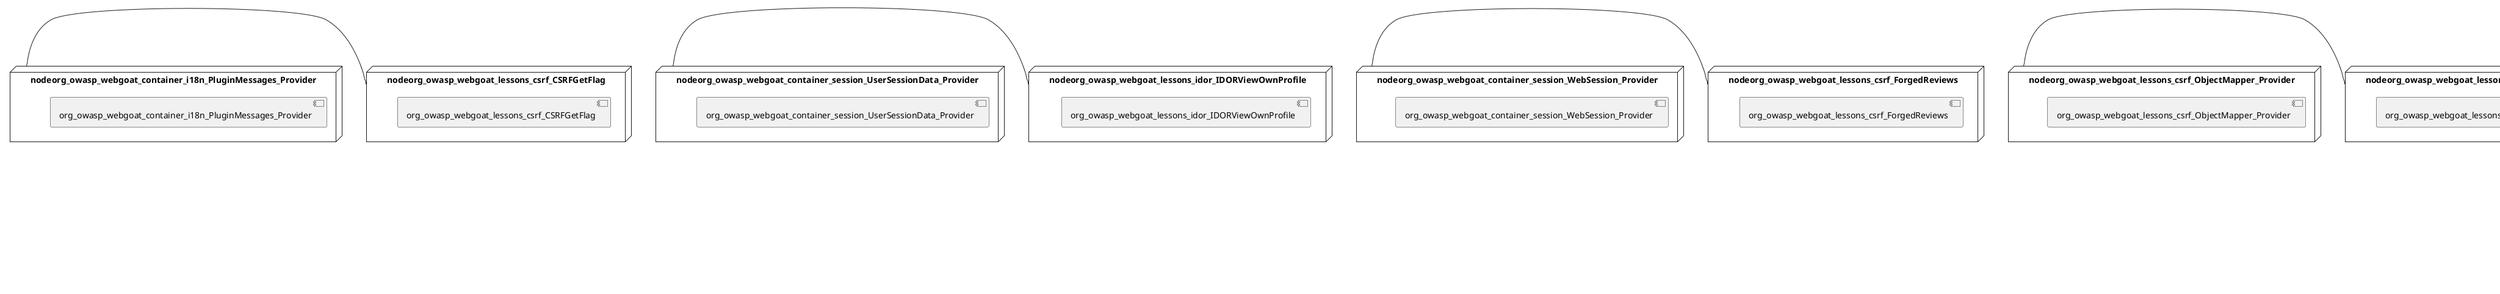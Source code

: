 @startuml
skinparam fixCircleLabelOverlapping true
skinparam componentStyle uml2
node nodeorg_owasp_webgoat {
component org_owasp_webgoat {
[org_owasp_webgoat_container_report_ReportCardController] [[webgoat-webgoat.system#_dsV5ZE_bEe-vaIDGZwgb_A]]
[org_owasp_webgoat_container_service_LessonMenuService] [[webgoat-webgoat.system#_dsV5ZE_bEe-vaIDGZwgb_A]]
[org_owasp_webgoat_container_service_LessonProgressService] [[webgoat-webgoat.system#_dsV5ZE_bEe-vaIDGZwgb_A]]
[org_owasp_webgoat_container_service_RestartLessonService] [[webgoat-webgoat.system#_dsV5ZE_bEe-vaIDGZwgb_A]]
[org_owasp_webgoat_container_users_Scoreboard] [[webgoat-webgoat.system#_dsV5ZE_bEe-vaIDGZwgb_A]]
[org_owasp_webgoat_container_users_UserProgressRepository] [[webgoat-webgoat.system#_dsV5ZE_bEe-vaIDGZwgb_A]]
[org_owasp_webgoat_container_users_UserRepository] [[webgoat-webgoat.system#_dsV5ZE_bEe-vaIDGZwgb_A]]
[org_owasp_webgoat_container_users_UserService] [[webgoat-webgoat.system#_dsV5ZE_bEe-vaIDGZwgb_A]]
[org_owasp_webgoat_lessons_csrf_CSRFLogin] [[webgoat-webgoat.system#_dsV5ZE_bEe-vaIDGZwgb_A]]
[org_owasp_webgoat_webwolf_user_UserRepository] [[webgoat-webgoat.system#_dsV5ZE_bEe-vaIDGZwgb_A]]
[org_owasp_webgoat_webwolf_user_UserService] [[webgoat-webgoat.system#_dsV5ZE_bEe-vaIDGZwgb_A]]
}
}
node nodeorg_owasp_webgoat_lessons_hijacksession {
component org_owasp_webgoat_lessons_hijacksession {
[org_owasp_webgoat_lessons_hijacksession_HijackSessionAssignment] [[webgoat-webgoat.system#_dsV5ZE_bEe-vaIDGZwgb_A]]
[org_owasp_webgoat_lessons_hijacksession_cas_HijackSessionAuthenticationProvider] [[webgoat-webgoat.system#_dsV5ZE_bEe-vaIDGZwgb_A]]
}
}
node nodeorg_owasp_webgoat_lessons_passwordreset {
component org_owasp_webgoat_lessons_passwordreset {
[org_owasp_webgoat_lessons_passwordreset_SecurityQuestionAssignment] [[webgoat-webgoat.system#_dsV5ZE_bEe-vaIDGZwgb_A]]
[org_owasp_webgoat_lessons_passwordreset_TriedQuestions] [[webgoat-webgoat.system#_dsV5ZE_bEe-vaIDGZwgb_A]]
}
}
node nodeorg_owasp_webgoat_lessons_xxe {
component org_owasp_webgoat_lessons_xxe {
[org_owasp_webgoat_lessons_xxe_CommentsCache] [[webgoat-webgoat.system#_dsV5ZE_bEe-vaIDGZwgb_A]]
[org_owasp_webgoat_lessons_xxe_ContentTypeAssignment] [[webgoat-webgoat.system#_dsV5ZE_bEe-vaIDGZwgb_A]]
[org_owasp_webgoat_lessons_xxe_SimpleXXE] [[webgoat-webgoat.system#_dsV5ZE_bEe-vaIDGZwgb_A]]
}
}
node nodeorg_owasp_webgoat_webwolf_mailbox {
component org_owasp_webgoat_webwolf_mailbox {
[org_owasp_webgoat_webwolf_mailbox_MailboxController] [[webgoat-webgoat.system#_dsV5ZE_bEe-vaIDGZwgb_A]]
[org_owasp_webgoat_webwolf_mailbox_MailboxRepository] [[webgoat-webgoat.system#_dsV5ZE_bEe-vaIDGZwgb_A]]
}
}
node nodeorg_owasp_webgoat_container_HammerHead {
[org_owasp_webgoat_container_HammerHead] [[webgoat-webgoat.system#_dsV5ZE_bEe-vaIDGZwgb_A]]
}
node nodeorg_owasp_webgoat_container_WebWolfRedirect {
[org_owasp_webgoat_container_WebWolfRedirect] [[webgoat-webgoat.system#_dsV5ZE_bEe-vaIDGZwgb_A]]
}
node nodeorg_owasp_webgoat_container_controller_StartLesson {
[org_owasp_webgoat_container_controller_StartLesson] [[webgoat-webgoat.system#_dsV5ZE_bEe-vaIDGZwgb_A]]
}
node nodeorg_owasp_webgoat_container_controller_Welcome {
[org_owasp_webgoat_container_controller_Welcome] [[webgoat-webgoat.system#_dsV5ZE_bEe-vaIDGZwgb_A]]
}
node nodeorg_owasp_webgoat_container_i18n_PluginMessages_Provider {
[org_owasp_webgoat_container_i18n_PluginMessages_Provider] [[webgoat-webgoat.system#_dsV5ZE_bEe-vaIDGZwgb_A]]
}
node nodeorg_owasp_webgoat_container_service_EnvironmentService {
[org_owasp_webgoat_container_service_EnvironmentService] [[webgoat-webgoat.system#_dsV5ZE_bEe-vaIDGZwgb_A]]
}
node nodeorg_owasp_webgoat_container_service_HintService {
[org_owasp_webgoat_container_service_HintService] [[webgoat-webgoat.system#_dsV5ZE_bEe-vaIDGZwgb_A]]
}
node nodeorg_owasp_webgoat_container_service_LabelDebugService {
[org_owasp_webgoat_container_service_LabelDebugService] [[webgoat-webgoat.system#_dsV5ZE_bEe-vaIDGZwgb_A]]
}
node nodeorg_owasp_webgoat_container_service_LabelService {
[org_owasp_webgoat_container_service_LabelService] [[webgoat-webgoat.system#_dsV5ZE_bEe-vaIDGZwgb_A]]
}
node nodeorg_owasp_webgoat_container_service_LessonInfoService {
[org_owasp_webgoat_container_service_LessonInfoService] [[webgoat-webgoat.system#_dsV5ZE_bEe-vaIDGZwgb_A]]
}
node nodeorg_owasp_webgoat_container_service_LessonTitleService {
[org_owasp_webgoat_container_service_LessonTitleService] [[webgoat-webgoat.system#_dsV5ZE_bEe-vaIDGZwgb_A]]
}
node nodeorg_owasp_webgoat_container_service_SessionService {
[org_owasp_webgoat_container_service_SessionService] [[webgoat-webgoat.system#_dsV5ZE_bEe-vaIDGZwgb_A]]
}
node nodeorg_owasp_webgoat_container_session_UserSessionData_Provider {
[org_owasp_webgoat_container_session_UserSessionData_Provider] [[webgoat-webgoat.system#_dsV5ZE_bEe-vaIDGZwgb_A]]
}
node nodeorg_owasp_webgoat_container_session_WebSession_Provider {
[org_owasp_webgoat_container_session_WebSession_Provider] [[webgoat-webgoat.system#_dsV5ZE_bEe-vaIDGZwgb_A]]
}
node nodeorg_owasp_webgoat_container_users_RegistrationController {
[org_owasp_webgoat_container_users_RegistrationController] [[webgoat-webgoat.system#_dsV5ZE_bEe-vaIDGZwgb_A]]
}
node nodeorg_owasp_webgoat_lessons_authbypass_VerifyAccount {
[org_owasp_webgoat_lessons_authbypass_VerifyAccount] [[webgoat-webgoat.system#_dsV5ZE_bEe-vaIDGZwgb_A]]
}
node nodeorg_owasp_webgoat_lessons_bypassrestrictions_BypassRestrictionsFieldRestrictions {
[org_owasp_webgoat_lessons_bypassrestrictions_BypassRestrictionsFieldRestrictions] [[webgoat-webgoat.system#_dsV5ZE_bEe-vaIDGZwgb_A]]
}
node nodeorg_owasp_webgoat_lessons_bypassrestrictions_BypassRestrictionsFrontendValidation {
[org_owasp_webgoat_lessons_bypassrestrictions_BypassRestrictionsFrontendValidation] [[webgoat-webgoat.system#_dsV5ZE_bEe-vaIDGZwgb_A]]
}
node nodeorg_owasp_webgoat_lessons_challenges_FlagController {
[org_owasp_webgoat_lessons_challenges_FlagController] [[webgoat-webgoat.system#_dsV5ZE_bEe-vaIDGZwgb_A]]
}
node nodeorg_owasp_webgoat_lessons_challenges_challenge1_Assignment1 {
[org_owasp_webgoat_lessons_challenges_challenge1_Assignment1] [[webgoat-webgoat.system#_dsV5ZE_bEe-vaIDGZwgb_A]]
}
node nodeorg_owasp_webgoat_lessons_challenges_challenge1_ImageServlet {
[org_owasp_webgoat_lessons_challenges_challenge1_ImageServlet] [[webgoat-webgoat.system#_dsV5ZE_bEe-vaIDGZwgb_A]]
}
node nodeorg_owasp_webgoat_lessons_challenges_challenge5_Assignment5 {
[org_owasp_webgoat_lessons_challenges_challenge5_Assignment5] [[webgoat-webgoat.system#_dsV5ZE_bEe-vaIDGZwgb_A]]
}
node nodeorg_owasp_webgoat_lessons_challenges_challenge7_Assignment7 {
[org_owasp_webgoat_lessons_challenges_challenge7_Assignment7] [[webgoat-webgoat.system#_dsV5ZE_bEe-vaIDGZwgb_A]]
}
node nodeorg_owasp_webgoat_lessons_challenges_challenge8_Assignment8 {
[org_owasp_webgoat_lessons_challenges_challenge8_Assignment8] [[webgoat-webgoat.system#_dsV5ZE_bEe-vaIDGZwgb_A]]
}
node nodeorg_owasp_webgoat_lessons_chromedevtools_NetworkDummy {
[org_owasp_webgoat_lessons_chromedevtools_NetworkDummy] [[webgoat-webgoat.system#_dsV5ZE_bEe-vaIDGZwgb_A]]
}
node nodeorg_owasp_webgoat_lessons_chromedevtools_NetworkLesson {
[org_owasp_webgoat_lessons_chromedevtools_NetworkLesson] [[webgoat-webgoat.system#_dsV5ZE_bEe-vaIDGZwgb_A]]
}
node nodeorg_owasp_webgoat_lessons_cia_CIAQuiz {
[org_owasp_webgoat_lessons_cia_CIAQuiz] [[webgoat-webgoat.system#_dsV5ZE_bEe-vaIDGZwgb_A]]
}
node nodeorg_owasp_webgoat_lessons_clientsidefiltering_ClientSideFilteringAssignment {
[org_owasp_webgoat_lessons_clientsidefiltering_ClientSideFilteringAssignment] [[webgoat-webgoat.system#_dsV5ZE_bEe-vaIDGZwgb_A]]
}
node nodeorg_owasp_webgoat_lessons_clientsidefiltering_ClientSideFilteringFreeAssignment {
[org_owasp_webgoat_lessons_clientsidefiltering_ClientSideFilteringFreeAssignment] [[webgoat-webgoat.system#_dsV5ZE_bEe-vaIDGZwgb_A]]
}
node nodeorg_owasp_webgoat_lessons_clientsidefiltering_Salaries {
[org_owasp_webgoat_lessons_clientsidefiltering_Salaries] [[webgoat-webgoat.system#_dsV5ZE_bEe-vaIDGZwgb_A]]
}
node nodeorg_owasp_webgoat_lessons_clientsidefiltering_ShopEndpoint {
[org_owasp_webgoat_lessons_clientsidefiltering_ShopEndpoint] [[webgoat-webgoat.system#_dsV5ZE_bEe-vaIDGZwgb_A]]
}
node nodeorg_owasp_webgoat_lessons_cryptography_EncodingAssignment {
[org_owasp_webgoat_lessons_cryptography_EncodingAssignment] [[webgoat-webgoat.system#_dsV5ZE_bEe-vaIDGZwgb_A]]
}
node nodeorg_owasp_webgoat_lessons_cryptography_HashingAssignment {
[org_owasp_webgoat_lessons_cryptography_HashingAssignment] [[webgoat-webgoat.system#_dsV5ZE_bEe-vaIDGZwgb_A]]
}
node nodeorg_owasp_webgoat_lessons_cryptography_SecureDefaultsAssignment {
[org_owasp_webgoat_lessons_cryptography_SecureDefaultsAssignment] [[webgoat-webgoat.system#_dsV5ZE_bEe-vaIDGZwgb_A]]
}
node nodeorg_owasp_webgoat_lessons_cryptography_SigningAssignment {
[org_owasp_webgoat_lessons_cryptography_SigningAssignment] [[webgoat-webgoat.system#_dsV5ZE_bEe-vaIDGZwgb_A]]
}
node nodeorg_owasp_webgoat_lessons_cryptography_XOREncodingAssignment {
[org_owasp_webgoat_lessons_cryptography_XOREncodingAssignment] [[webgoat-webgoat.system#_dsV5ZE_bEe-vaIDGZwgb_A]]
}
node nodeorg_owasp_webgoat_lessons_csrf_CSRFConfirmFlag1 {
[org_owasp_webgoat_lessons_csrf_CSRFConfirmFlag1] [[webgoat-webgoat.system#_dsV5ZE_bEe-vaIDGZwgb_A]]
}
node nodeorg_owasp_webgoat_lessons_csrf_CSRFFeedback {
[org_owasp_webgoat_lessons_csrf_CSRFFeedback] [[webgoat-webgoat.system#_dsV5ZE_bEe-vaIDGZwgb_A]]
}
node nodeorg_owasp_webgoat_lessons_csrf_CSRFGetFlag {
[org_owasp_webgoat_lessons_csrf_CSRFGetFlag] [[webgoat-webgoat.system#_dsV5ZE_bEe-vaIDGZwgb_A]]
}
node nodeorg_owasp_webgoat_lessons_csrf_ForgedReviews {
[org_owasp_webgoat_lessons_csrf_ForgedReviews] [[webgoat-webgoat.system#_dsV5ZE_bEe-vaIDGZwgb_A]]
}
node nodeorg_owasp_webgoat_lessons_csrf_ObjectMapper_Provider {
[org_owasp_webgoat_lessons_csrf_ObjectMapper_Provider] [[webgoat-webgoat.system#_dsV5ZE_bEe-vaIDGZwgb_A]]
}
node nodeorg_owasp_webgoat_lessons_deserialization_InsecureDeserializationTask {
[org_owasp_webgoat_lessons_deserialization_InsecureDeserializationTask] [[webgoat-webgoat.system#_dsV5ZE_bEe-vaIDGZwgb_A]]
}
node nodeorg_owasp_webgoat_lessons_htmltampering_HtmlTamperingTask {
[org_owasp_webgoat_lessons_htmltampering_HtmlTamperingTask] [[webgoat-webgoat.system#_dsV5ZE_bEe-vaIDGZwgb_A]]
}
node nodeorg_owasp_webgoat_lessons_httpbasics_HttpBasicsLesson {
[org_owasp_webgoat_lessons_httpbasics_HttpBasicsLesson] [[webgoat-webgoat.system#_dsV5ZE_bEe-vaIDGZwgb_A]]
}
node nodeorg_owasp_webgoat_lessons_httpbasics_HttpBasicsQuiz {
[org_owasp_webgoat_lessons_httpbasics_HttpBasicsQuiz] [[webgoat-webgoat.system#_dsV5ZE_bEe-vaIDGZwgb_A]]
}
node nodeorg_owasp_webgoat_lessons_httpproxies_HttpBasicsInterceptRequest {
[org_owasp_webgoat_lessons_httpproxies_HttpBasicsInterceptRequest] [[webgoat-webgoat.system#_dsV5ZE_bEe-vaIDGZwgb_A]]
}
node nodeorg_owasp_webgoat_lessons_idor_IDORDiffAttributes {
[org_owasp_webgoat_lessons_idor_IDORDiffAttributes] [[webgoat-webgoat.system#_dsV5ZE_bEe-vaIDGZwgb_A]]
}
node nodeorg_owasp_webgoat_lessons_idor_IDOREditOtherProfile {
[org_owasp_webgoat_lessons_idor_IDOREditOtherProfile] [[webgoat-webgoat.system#_dsV5ZE_bEe-vaIDGZwgb_A]]
}
node nodeorg_owasp_webgoat_lessons_idor_IDORLogin {
[org_owasp_webgoat_lessons_idor_IDORLogin] [[webgoat-webgoat.system#_dsV5ZE_bEe-vaIDGZwgb_A]]
}
node nodeorg_owasp_webgoat_lessons_idor_IDORViewOtherProfile {
[org_owasp_webgoat_lessons_idor_IDORViewOtherProfile] [[webgoat-webgoat.system#_dsV5ZE_bEe-vaIDGZwgb_A]]
}
node nodeorg_owasp_webgoat_lessons_idor_IDORViewOwnProfile {
[org_owasp_webgoat_lessons_idor_IDORViewOwnProfile] [[webgoat-webgoat.system#_dsV5ZE_bEe-vaIDGZwgb_A]]
}
node nodeorg_owasp_webgoat_lessons_idor_IDORViewOwnProfileAltUrl {
[org_owasp_webgoat_lessons_idor_IDORViewOwnProfileAltUrl] [[webgoat-webgoat.system#_dsV5ZE_bEe-vaIDGZwgb_A]]
}
node nodeorg_owasp_webgoat_lessons_insecurelogin_InsecureLoginTask {
[org_owasp_webgoat_lessons_insecurelogin_InsecureLoginTask] [[webgoat-webgoat.system#_dsV5ZE_bEe-vaIDGZwgb_A]]
}
node nodeorg_owasp_webgoat_lessons_jwt_JWTDecodeEndpoint {
[org_owasp_webgoat_lessons_jwt_JWTDecodeEndpoint] [[webgoat-webgoat.system#_dsV5ZE_bEe-vaIDGZwgb_A]]
}
node nodeorg_owasp_webgoat_lessons_jwt_JWTQuiz {
[org_owasp_webgoat_lessons_jwt_JWTQuiz] [[webgoat-webgoat.system#_dsV5ZE_bEe-vaIDGZwgb_A]]
}
node nodeorg_owasp_webgoat_lessons_jwt_JWTRefreshEndpoint {
[org_owasp_webgoat_lessons_jwt_JWTRefreshEndpoint] [[webgoat-webgoat.system#_dsV5ZE_bEe-vaIDGZwgb_A]]
}
node nodeorg_owasp_webgoat_lessons_jwt_JWTSecretKeyEndpoint {
[org_owasp_webgoat_lessons_jwt_JWTSecretKeyEndpoint] [[webgoat-webgoat.system#_dsV5ZE_bEe-vaIDGZwgb_A]]
}
node nodeorg_owasp_webgoat_lessons_jwt_JWTVotesEndpoint {
[org_owasp_webgoat_lessons_jwt_JWTVotesEndpoint] [[webgoat-webgoat.system#_dsV5ZE_bEe-vaIDGZwgb_A]]
}
node nodeorg_owasp_webgoat_lessons_jwt_claimmisuse_JWTHeaderJKUEndpoint {
[org_owasp_webgoat_lessons_jwt_claimmisuse_JWTHeaderJKUEndpoint] [[webgoat-webgoat.system#_dsV5ZE_bEe-vaIDGZwgb_A]]
}
node nodeorg_owasp_webgoat_lessons_jwt_claimmisuse_JWTHeaderKIDEndpoint {
[org_owasp_webgoat_lessons_jwt_claimmisuse_JWTHeaderKIDEndpoint] [[webgoat-webgoat.system#_dsV5ZE_bEe-vaIDGZwgb_A]]
}
node nodeorg_owasp_webgoat_lessons_lessontemplate_SampleAttack {
[org_owasp_webgoat_lessons_lessontemplate_SampleAttack] [[webgoat-webgoat.system#_dsV5ZE_bEe-vaIDGZwgb_A]]
}
node nodeorg_owasp_webgoat_lessons_logging_LogBleedingTask {
[org_owasp_webgoat_lessons_logging_LogBleedingTask] [[webgoat-webgoat.system#_dsV5ZE_bEe-vaIDGZwgb_A]]
}
node nodeorg_owasp_webgoat_lessons_logging_LogSpoofingTask {
[org_owasp_webgoat_lessons_logging_LogSpoofingTask] [[webgoat-webgoat.system#_dsV5ZE_bEe-vaIDGZwgb_A]]
}
node nodeorg_owasp_webgoat_lessons_missingac_MissingFunctionACHiddenMenus {
[org_owasp_webgoat_lessons_missingac_MissingFunctionACHiddenMenus] [[webgoat-webgoat.system#_dsV5ZE_bEe-vaIDGZwgb_A]]
}
node nodeorg_owasp_webgoat_lessons_missingac_MissingFunctionACUsers {
[org_owasp_webgoat_lessons_missingac_MissingFunctionACUsers] [[webgoat-webgoat.system#_dsV5ZE_bEe-vaIDGZwgb_A]]
}
node nodeorg_owasp_webgoat_lessons_missingac_MissingFunctionACYourHash {
[org_owasp_webgoat_lessons_missingac_MissingFunctionACYourHash] [[webgoat-webgoat.system#_dsV5ZE_bEe-vaIDGZwgb_A]]
}
node nodeorg_owasp_webgoat_lessons_missingac_MissingFunctionACYourHashAdmin {
[org_owasp_webgoat_lessons_missingac_MissingFunctionACYourHashAdmin] [[webgoat-webgoat.system#_dsV5ZE_bEe-vaIDGZwgb_A]]
}
node nodeorg_owasp_webgoat_lessons_passwordreset_QuestionsAssignment {
[org_owasp_webgoat_lessons_passwordreset_QuestionsAssignment] [[webgoat-webgoat.system#_dsV5ZE_bEe-vaIDGZwgb_A]]
}
node nodeorg_owasp_webgoat_lessons_passwordreset_ResetLinkAssignment {
[org_owasp_webgoat_lessons_passwordreset_ResetLinkAssignment] [[webgoat-webgoat.system#_dsV5ZE_bEe-vaIDGZwgb_A]]
}
node nodeorg_owasp_webgoat_lessons_passwordreset_ResetLinkAssignmentForgotPassword {
[org_owasp_webgoat_lessons_passwordreset_ResetLinkAssignmentForgotPassword] [[webgoat-webgoat.system#_dsV5ZE_bEe-vaIDGZwgb_A]]
}
node nodeorg_owasp_webgoat_lessons_passwordreset_SimpleMailAssignment {
[org_owasp_webgoat_lessons_passwordreset_SimpleMailAssignment] [[webgoat-webgoat.system#_dsV5ZE_bEe-vaIDGZwgb_A]]
}
node nodeorg_owasp_webgoat_lessons_pathtraversal_ProfileUpload {
[org_owasp_webgoat_lessons_pathtraversal_ProfileUpload] [[webgoat-webgoat.system#_dsV5ZE_bEe-vaIDGZwgb_A]]
}
node nodeorg_owasp_webgoat_lessons_pathtraversal_ProfileUploadFix {
[org_owasp_webgoat_lessons_pathtraversal_ProfileUploadFix] [[webgoat-webgoat.system#_dsV5ZE_bEe-vaIDGZwgb_A]]
}
node nodeorg_owasp_webgoat_lessons_pathtraversal_ProfileUploadRemoveUserInput {
[org_owasp_webgoat_lessons_pathtraversal_ProfileUploadRemoveUserInput] [[webgoat-webgoat.system#_dsV5ZE_bEe-vaIDGZwgb_A]]
}
node nodeorg_owasp_webgoat_lessons_pathtraversal_ProfileUploadRetrieval {
[org_owasp_webgoat_lessons_pathtraversal_ProfileUploadRetrieval] [[webgoat-webgoat.system#_dsV5ZE_bEe-vaIDGZwgb_A]]
}
node nodeorg_owasp_webgoat_lessons_pathtraversal_ProfileZipSlip {
[org_owasp_webgoat_lessons_pathtraversal_ProfileZipSlip] [[webgoat-webgoat.system#_dsV5ZE_bEe-vaIDGZwgb_A]]
}
node nodeorg_owasp_webgoat_lessons_securepasswords_SecurePasswordsAssignment {
[org_owasp_webgoat_lessons_securepasswords_SecurePasswordsAssignment] [[webgoat-webgoat.system#_dsV5ZE_bEe-vaIDGZwgb_A]]
}
node nodeorg_owasp_webgoat_lessons_spoofcookie_SpoofCookieAssignment {
[org_owasp_webgoat_lessons_spoofcookie_SpoofCookieAssignment] [[webgoat-webgoat.system#_dsV5ZE_bEe-vaIDGZwgb_A]]
}
node nodeorg_owasp_webgoat_lessons_sqlinjection_advanced_SqlInjectionChallenge {
[org_owasp_webgoat_lessons_sqlinjection_advanced_SqlInjectionChallenge] [[webgoat-webgoat.system#_dsV5ZE_bEe-vaIDGZwgb_A]]
}
node nodeorg_owasp_webgoat_lessons_sqlinjection_advanced_SqlInjectionChallengeLogin {
[org_owasp_webgoat_lessons_sqlinjection_advanced_SqlInjectionChallengeLogin] [[webgoat-webgoat.system#_dsV5ZE_bEe-vaIDGZwgb_A]]
}
node nodeorg_owasp_webgoat_lessons_sqlinjection_advanced_SqlInjectionLesson6a {
[org_owasp_webgoat_lessons_sqlinjection_advanced_SqlInjectionLesson6a] [[webgoat-webgoat.system#_dsV5ZE_bEe-vaIDGZwgb_A]]
}
node nodeorg_owasp_webgoat_lessons_sqlinjection_advanced_SqlInjectionLesson6b {
[org_owasp_webgoat_lessons_sqlinjection_advanced_SqlInjectionLesson6b] [[webgoat-webgoat.system#_dsV5ZE_bEe-vaIDGZwgb_A]]
}
node nodeorg_owasp_webgoat_lessons_sqlinjection_advanced_SqlInjectionQuiz {
[org_owasp_webgoat_lessons_sqlinjection_advanced_SqlInjectionQuiz] [[webgoat-webgoat.system#_dsV5ZE_bEe-vaIDGZwgb_A]]
}
node nodeorg_owasp_webgoat_lessons_sqlinjection_introduction_SqlInjectionLesson10 {
[org_owasp_webgoat_lessons_sqlinjection_introduction_SqlInjectionLesson10] [[webgoat-webgoat.system#_dsV5ZE_bEe-vaIDGZwgb_A]]
}
node nodeorg_owasp_webgoat_lessons_sqlinjection_introduction_SqlInjectionLesson2 {
[org_owasp_webgoat_lessons_sqlinjection_introduction_SqlInjectionLesson2] [[webgoat-webgoat.system#_dsV5ZE_bEe-vaIDGZwgb_A]]
}
node nodeorg_owasp_webgoat_lessons_sqlinjection_introduction_SqlInjectionLesson3 {
[org_owasp_webgoat_lessons_sqlinjection_introduction_SqlInjectionLesson3] [[webgoat-webgoat.system#_dsV5ZE_bEe-vaIDGZwgb_A]]
}
node nodeorg_owasp_webgoat_lessons_sqlinjection_introduction_SqlInjectionLesson4 {
[org_owasp_webgoat_lessons_sqlinjection_introduction_SqlInjectionLesson4] [[webgoat-webgoat.system#_dsV5ZE_bEe-vaIDGZwgb_A]]
}
node nodeorg_owasp_webgoat_lessons_sqlinjection_introduction_SqlInjectionLesson5 {
[org_owasp_webgoat_lessons_sqlinjection_introduction_SqlInjectionLesson5] [[webgoat-webgoat.system#_dsV5ZE_bEe-vaIDGZwgb_A]]
}
node nodeorg_owasp_webgoat_lessons_sqlinjection_introduction_SqlInjectionLesson5a {
[org_owasp_webgoat_lessons_sqlinjection_introduction_SqlInjectionLesson5a] [[webgoat-webgoat.system#_dsV5ZE_bEe-vaIDGZwgb_A]]
}
node nodeorg_owasp_webgoat_lessons_sqlinjection_introduction_SqlInjectionLesson5b {
[org_owasp_webgoat_lessons_sqlinjection_introduction_SqlInjectionLesson5b] [[webgoat-webgoat.system#_dsV5ZE_bEe-vaIDGZwgb_A]]
}
node nodeorg_owasp_webgoat_lessons_sqlinjection_introduction_SqlInjectionLesson8 {
[org_owasp_webgoat_lessons_sqlinjection_introduction_SqlInjectionLesson8] [[webgoat-webgoat.system#_dsV5ZE_bEe-vaIDGZwgb_A]]
}
node nodeorg_owasp_webgoat_lessons_sqlinjection_introduction_SqlInjectionLesson9 {
[org_owasp_webgoat_lessons_sqlinjection_introduction_SqlInjectionLesson9] [[webgoat-webgoat.system#_dsV5ZE_bEe-vaIDGZwgb_A]]
}
node nodeorg_owasp_webgoat_lessons_sqlinjection_mitigation_Servers {
[org_owasp_webgoat_lessons_sqlinjection_mitigation_Servers] [[webgoat-webgoat.system#_dsV5ZE_bEe-vaIDGZwgb_A]]
}
node nodeorg_owasp_webgoat_lessons_sqlinjection_mitigation_SqlInjectionLesson10a {
[org_owasp_webgoat_lessons_sqlinjection_mitigation_SqlInjectionLesson10a] [[webgoat-webgoat.system#_dsV5ZE_bEe-vaIDGZwgb_A]]
}
node nodeorg_owasp_webgoat_lessons_sqlinjection_mitigation_SqlInjectionLesson10b {
[org_owasp_webgoat_lessons_sqlinjection_mitigation_SqlInjectionLesson10b] [[webgoat-webgoat.system#_dsV5ZE_bEe-vaIDGZwgb_A]]
}
node nodeorg_owasp_webgoat_lessons_sqlinjection_mitigation_SqlInjectionLesson13 {
[org_owasp_webgoat_lessons_sqlinjection_mitigation_SqlInjectionLesson13] [[webgoat-webgoat.system#_dsV5ZE_bEe-vaIDGZwgb_A]]
}
node nodeorg_owasp_webgoat_lessons_sqlinjection_mitigation_SqlOnlyInputValidation {
[org_owasp_webgoat_lessons_sqlinjection_mitigation_SqlOnlyInputValidation] [[webgoat-webgoat.system#_dsV5ZE_bEe-vaIDGZwgb_A]]
}
node nodeorg_owasp_webgoat_lessons_sqlinjection_mitigation_SqlOnlyInputValidationOnKeywords {
[org_owasp_webgoat_lessons_sqlinjection_mitigation_SqlOnlyInputValidationOnKeywords] [[webgoat-webgoat.system#_dsV5ZE_bEe-vaIDGZwgb_A]]
}
node nodeorg_owasp_webgoat_lessons_ssrf_SSRFTask1 {
[org_owasp_webgoat_lessons_ssrf_SSRFTask1] [[webgoat-webgoat.system#_dsV5ZE_bEe-vaIDGZwgb_A]]
}
node nodeorg_owasp_webgoat_lessons_ssrf_SSRFTask2 {
[org_owasp_webgoat_lessons_ssrf_SSRFTask2] [[webgoat-webgoat.system#_dsV5ZE_bEe-vaIDGZwgb_A]]
}
node nodeorg_owasp_webgoat_lessons_vulnerablecomponents_VulnerableComponentsLesson {
[org_owasp_webgoat_lessons_vulnerablecomponents_VulnerableComponentsLesson] [[webgoat-webgoat.system#_dsV5ZE_bEe-vaIDGZwgb_A]]
}
node nodeorg_owasp_webgoat_lessons_webwolfintroduction_LandingAssignment {
[org_owasp_webgoat_lessons_webwolfintroduction_LandingAssignment] [[webgoat-webgoat.system#_dsV5ZE_bEe-vaIDGZwgb_A]]
}
node nodeorg_owasp_webgoat_lessons_webwolfintroduction_MailAssignment {
[org_owasp_webgoat_lessons_webwolfintroduction_MailAssignment] [[webgoat-webgoat.system#_dsV5ZE_bEe-vaIDGZwgb_A]]
}
node nodeorg_owasp_webgoat_lessons_xss_CrossSiteScriptingLesson1 {
[org_owasp_webgoat_lessons_xss_CrossSiteScriptingLesson1] [[webgoat-webgoat.system#_dsV5ZE_bEe-vaIDGZwgb_A]]
}
node nodeorg_owasp_webgoat_lessons_xss_CrossSiteScriptingLesson3 {
[org_owasp_webgoat_lessons_xss_CrossSiteScriptingLesson3] [[webgoat-webgoat.system#_dsV5ZE_bEe-vaIDGZwgb_A]]
}
node nodeorg_owasp_webgoat_lessons_xss_CrossSiteScriptingLesson4 {
[org_owasp_webgoat_lessons_xss_CrossSiteScriptingLesson4] [[webgoat-webgoat.system#_dsV5ZE_bEe-vaIDGZwgb_A]]
}
node nodeorg_owasp_webgoat_lessons_xss_CrossSiteScriptingLesson5a {
[org_owasp_webgoat_lessons_xss_CrossSiteScriptingLesson5a] [[webgoat-webgoat.system#_dsV5ZE_bEe-vaIDGZwgb_A]]
}
node nodeorg_owasp_webgoat_lessons_xss_CrossSiteScriptingLesson6a {
[org_owasp_webgoat_lessons_xss_CrossSiteScriptingLesson6a] [[webgoat-webgoat.system#_dsV5ZE_bEe-vaIDGZwgb_A]]
}
node nodeorg_owasp_webgoat_lessons_xss_CrossSiteScriptingQuiz {
[org_owasp_webgoat_lessons_xss_CrossSiteScriptingQuiz] [[webgoat-webgoat.system#_dsV5ZE_bEe-vaIDGZwgb_A]]
}
node nodeorg_owasp_webgoat_lessons_xss_DOMCrossSiteScripting {
[org_owasp_webgoat_lessons_xss_DOMCrossSiteScripting] [[webgoat-webgoat.system#_dsV5ZE_bEe-vaIDGZwgb_A]]
}
node nodeorg_owasp_webgoat_lessons_xss_DOMCrossSiteScriptingVerifier {
[org_owasp_webgoat_lessons_xss_DOMCrossSiteScriptingVerifier] [[webgoat-webgoat.system#_dsV5ZE_bEe-vaIDGZwgb_A]]
}
node nodeorg_owasp_webgoat_lessons_xss_stored_StoredCrossSiteScriptingVerifier {
[org_owasp_webgoat_lessons_xss_stored_StoredCrossSiteScriptingVerifier] [[webgoat-webgoat.system#_dsV5ZE_bEe-vaIDGZwgb_A]]
}
node nodeorg_owasp_webgoat_lessons_xss_stored_StoredXssComments {
[org_owasp_webgoat_lessons_xss_stored_StoredXssComments] [[webgoat-webgoat.system#_dsV5ZE_bEe-vaIDGZwgb_A]]
}
node nodeorg_owasp_webgoat_lessons_xxe_BlindSendFileAssignment {
[org_owasp_webgoat_lessons_xxe_BlindSendFileAssignment] [[webgoat-webgoat.system#_dsV5ZE_bEe-vaIDGZwgb_A]]
}
node nodeorg_owasp_webgoat_lessons_xxe_CommentsEndpoint {
[org_owasp_webgoat_lessons_xxe_CommentsEndpoint] [[webgoat-webgoat.system#_dsV5ZE_bEe-vaIDGZwgb_A]]
}
node nodeorg_owasp_webgoat_webwolf_FileServer {
[org_owasp_webgoat_webwolf_FileServer] [[webgoat-webgoat.system#_dsV5ZE_bEe-vaIDGZwgb_A]]
}
node nodeorg_owasp_webgoat_webwolf_jwt_JWTController {
[org_owasp_webgoat_webwolf_jwt_JWTController] [[webgoat-webgoat.system#_dsV5ZE_bEe-vaIDGZwgb_A]]
}
node nodeorg_owasp_webgoat_webwolf_requests_LandingPage {
[org_owasp_webgoat_webwolf_requests_LandingPage] [[webgoat-webgoat.system#_dsV5ZE_bEe-vaIDGZwgb_A]]
}
node nodeorg_owasp_webgoat_webwolf_requests_Requests {
[org_owasp_webgoat_webwolf_requests_Requests] [[webgoat-webgoat.system#_dsV5ZE_bEe-vaIDGZwgb_A]]
}
[nodeorg_owasp_webgoat_container_i18n_PluginMessages_Provider] - [nodeorg_owasp_webgoat_lessons_csrf_CSRFGetFlag]
[nodeorg_owasp_webgoat_container_session_UserSessionData_Provider] - [nodeorg_owasp_webgoat_lessons_idor_IDORViewOwnProfile]
[nodeorg_owasp_webgoat_container_session_WebSession_Provider] - [nodeorg_owasp_webgoat_lessons_csrf_ForgedReviews]
[nodeorg_owasp_webgoat_lessons_csrf_ObjectMapper_Provider] - [nodeorg_owasp_webgoat_lessons_csrf_CSRFFeedback]

@enduml
